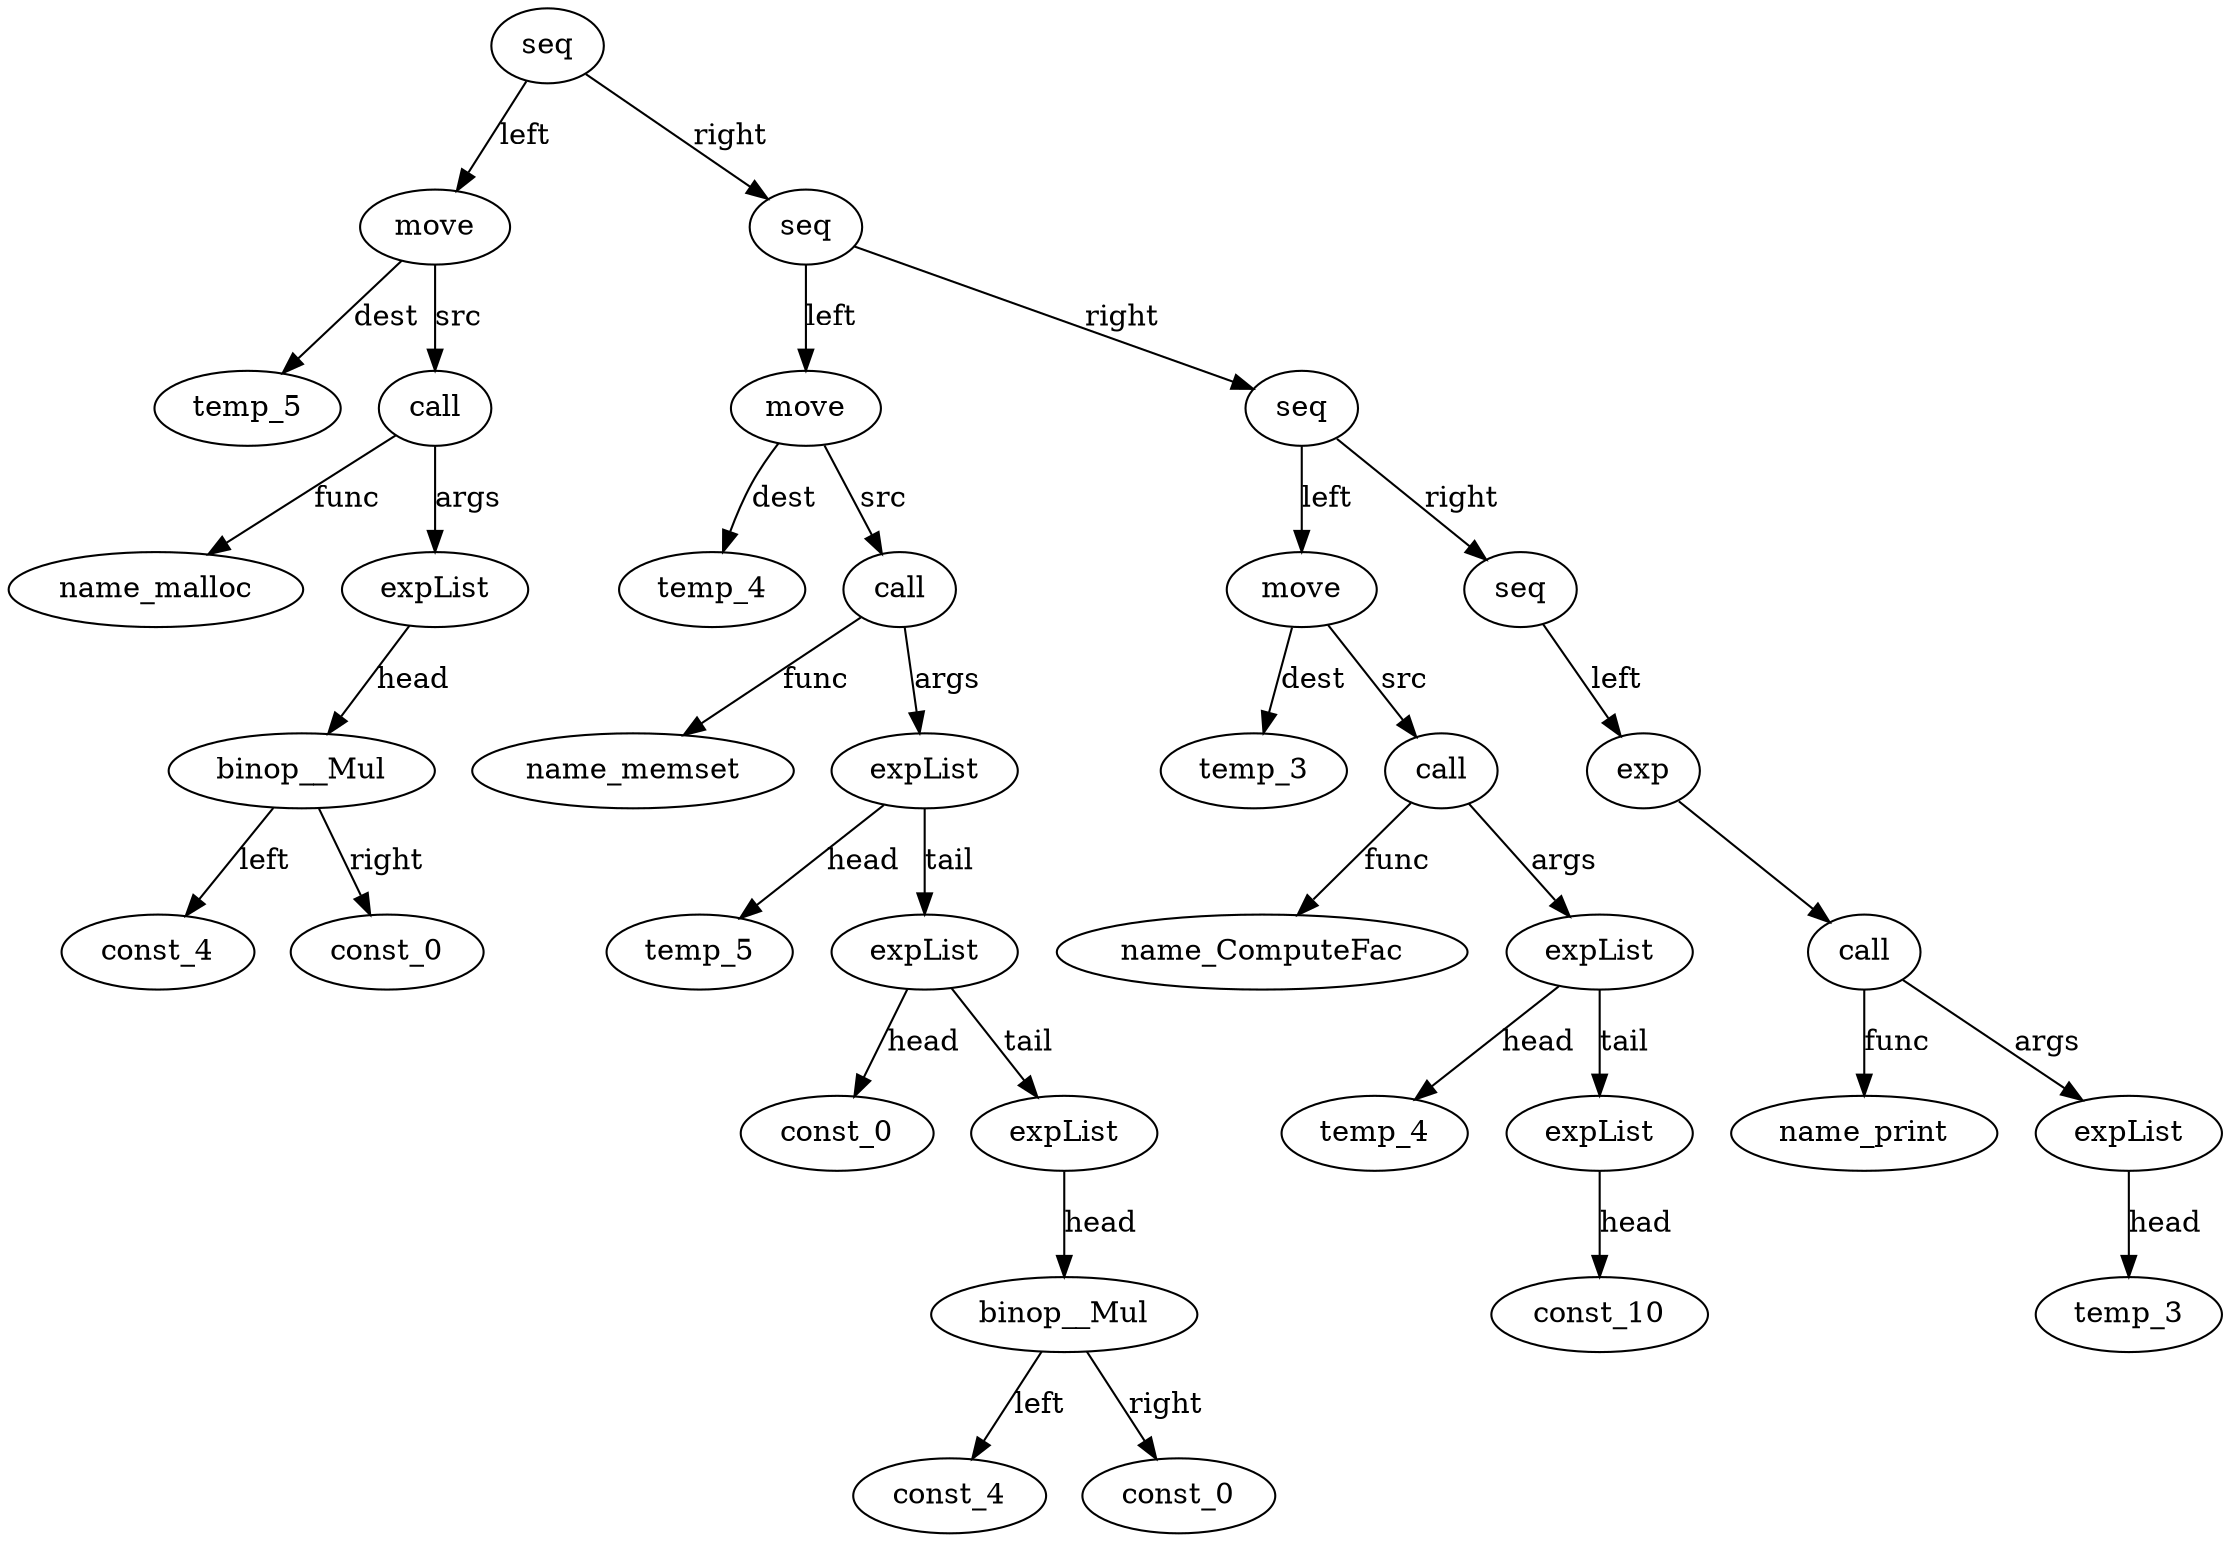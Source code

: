 digraph {
temp_5__id_0 [ label="temp_5" ]; 
name_malloc__id_1 [ label="name_malloc" ]; 
const_4__id_2 [ label="const_4" ]; 
const_0__id_3 [ label="const_0" ]; 
binop__Mul__id_4 [ label="binop__Mul" ]; 
binop__Mul__id_4 -> const_0__id_3 [ label="right"] ; 
binop__Mul__id_4 -> const_4__id_2 [ label="left"] ; 
expList__id_5 [ label="expList" ]; 
expList__id_5 -> binop__Mul__id_4 [ label="head"] ; 
call__id_6 [ label="call" ]; 
call__id_6 -> name_malloc__id_1 [ label="func"] ; 
call__id_6 -> expList__id_5 [ label="args"] ; 
move__id_7 [ label="move" ]; 
move__id_7 -> temp_5__id_0 [ label="dest"] ; 
move__id_7 -> call__id_6 [ label="src"] ; 
temp_4__id_8 [ label="temp_4" ]; 
name_memset__id_9 [ label="name_memset" ]; 
temp_5__id_10 [ label="temp_5" ]; 
const_0__id_11 [ label="const_0" ]; 
const_4__id_12 [ label="const_4" ]; 
const_0__id_13 [ label="const_0" ]; 
binop__Mul__id_14 [ label="binop__Mul" ]; 
binop__Mul__id_14 -> const_0__id_13 [ label="right"] ; 
binop__Mul__id_14 -> const_4__id_12 [ label="left"] ; 
expList__id_15 [ label="expList" ]; 
expList__id_15 -> binop__Mul__id_14 [ label="head"] ; 
expList__id_16 [ label="expList" ]; 
expList__id_16 -> const_0__id_11 [ label="head"] ; 
expList__id_16 -> expList__id_15 [ label="tail"] ; 
expList__id_17 [ label="expList" ]; 
expList__id_17 -> temp_5__id_10 [ label="head"] ; 
expList__id_17 -> expList__id_16 [ label="tail"] ; 
call__id_18 [ label="call" ]; 
call__id_18 -> name_memset__id_9 [ label="func"] ; 
call__id_18 -> expList__id_17 [ label="args"] ; 
move__id_19 [ label="move" ]; 
move__id_19 -> temp_4__id_8 [ label="dest"] ; 
move__id_19 -> call__id_18 [ label="src"] ; 
temp_3__id_20 [ label="temp_3" ]; 
name_ComputeFac__id_21 [ label="name_ComputeFac" ]; 
temp_4__id_22 [ label="temp_4" ]; 
const_10__id_23 [ label="const_10" ]; 
expList__id_24 [ label="expList" ]; 
expList__id_24 -> const_10__id_23 [ label="head"] ; 
expList__id_25 [ label="expList" ]; 
expList__id_25 -> temp_4__id_22 [ label="head"] ; 
expList__id_25 -> expList__id_24 [ label="tail"] ; 
call__id_26 [ label="call" ]; 
call__id_26 -> name_ComputeFac__id_21 [ label="func"] ; 
call__id_26 -> expList__id_25 [ label="args"] ; 
move__id_27 [ label="move" ]; 
move__id_27 -> temp_3__id_20 [ label="dest"] ; 
move__id_27 -> call__id_26 [ label="src"] ; 
name_print__id_28 [ label="name_print" ]; 
temp_3__id_29 [ label="temp_3" ]; 
expList__id_30 [ label="expList" ]; 
expList__id_30 -> temp_3__id_29 [ label="head"] ; 
call__id_31 [ label="call" ]; 
call__id_31 -> name_print__id_28 [ label="func"] ; 
call__id_31 -> expList__id_30 [ label="args"] ; 
exp__id_32 [ label="exp" ]; 
exp__id_32 -> call__id_31 ; 
seq__id_33 [ label="seq" ]; 
seq__id_33 -> exp__id_32 [ label="left"] ; 
seq__id_34 [ label="seq" ]; 
seq__id_34 -> move__id_27 [ label="left"] ; 
seq__id_34 -> seq__id_33 [ label="right"] ; 
seq__id_35 [ label="seq" ]; 
seq__id_35 -> move__id_19 [ label="left"] ; 
seq__id_35 -> seq__id_34 [ label="right"] ; 
seq__id_36 [ label="seq" ]; 
seq__id_36 -> move__id_7 [ label="left"] ; 
seq__id_36 -> seq__id_35 [ label="right"] ; 

}
